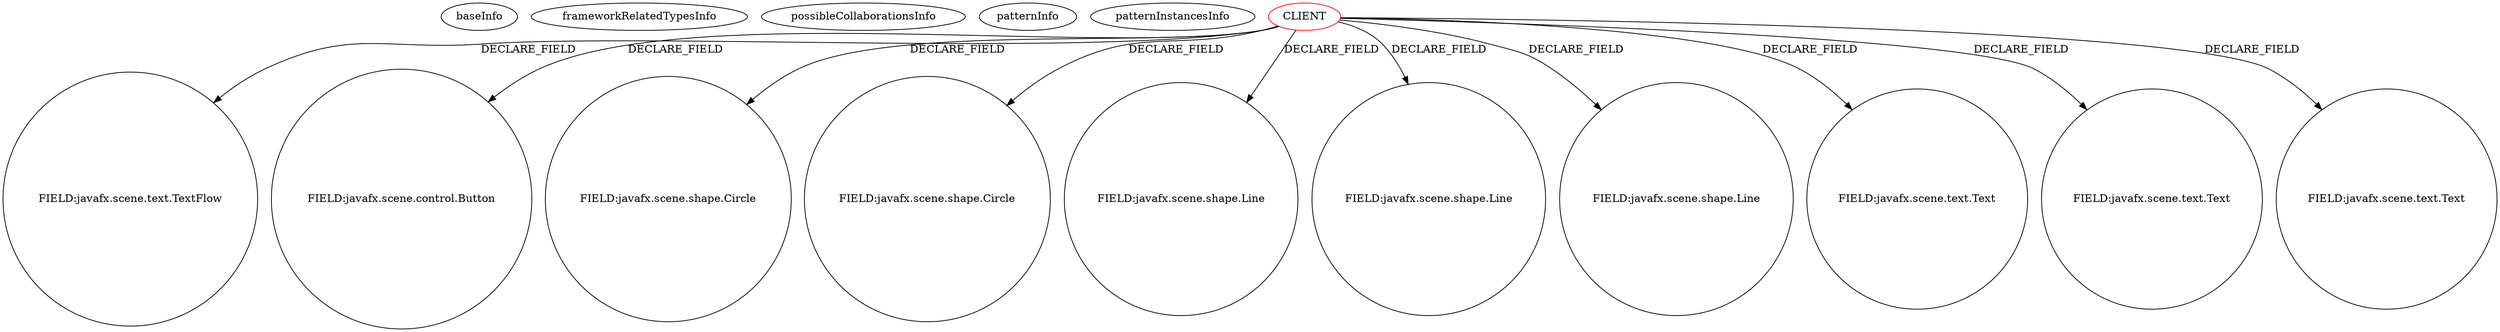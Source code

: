 digraph {
baseInfo[graphId=3001,category="pattern",isAnonymous=false,possibleRelation=false]
frameworkRelatedTypesInfo[]
possibleCollaborationsInfo[]
patternInfo[frequency=2.0,patternRootClient=0]
patternInstancesInfo[0="josesoler7-agendavital~/josesoler7-agendavital/agendavital-master/src/agendavital/vista/FXMLNoticiaController.java~FXMLNoticiaController~3377",1="josesoler7-agendavital~/josesoler7-agendavital/agendavital-master/src/agendavital/vista/FXMLMomentoController.java~FXMLMomentoController~3370"]
34[label="FIELD:javafx.scene.text.TextFlow",vertexType="FIELD_DECLARATION",isFrameworkType=false,shape=circle]
0[label="CLIENT",vertexType="ROOT_CLIENT_CLASS_DECLARATION",isFrameworkType=false,color=red]
4[label="FIELD:javafx.scene.control.Button",vertexType="FIELD_DECLARATION",isFrameworkType=false,shape=circle]
6[label="FIELD:javafx.scene.shape.Circle",vertexType="FIELD_DECLARATION",isFrameworkType=false,shape=circle]
8[label="FIELD:javafx.scene.shape.Circle",vertexType="FIELD_DECLARATION",isFrameworkType=false,shape=circle]
22[label="FIELD:javafx.scene.shape.Line",vertexType="FIELD_DECLARATION",isFrameworkType=false,shape=circle]
26[label="FIELD:javafx.scene.shape.Line",vertexType="FIELD_DECLARATION",isFrameworkType=false,shape=circle]
24[label="FIELD:javafx.scene.shape.Line",vertexType="FIELD_DECLARATION",isFrameworkType=false,shape=circle]
46[label="FIELD:javafx.scene.text.Text",vertexType="FIELD_DECLARATION",isFrameworkType=false,shape=circle]
42[label="FIELD:javafx.scene.text.Text",vertexType="FIELD_DECLARATION",isFrameworkType=false,shape=circle]
38[label="FIELD:javafx.scene.text.Text",vertexType="FIELD_DECLARATION",isFrameworkType=false,shape=circle]
0->26[label="DECLARE_FIELD"]
0->22[label="DECLARE_FIELD"]
0->24[label="DECLARE_FIELD"]
0->46[label="DECLARE_FIELD"]
0->6[label="DECLARE_FIELD"]
0->8[label="DECLARE_FIELD"]
0->34[label="DECLARE_FIELD"]
0->4[label="DECLARE_FIELD"]
0->38[label="DECLARE_FIELD"]
0->42[label="DECLARE_FIELD"]
}
